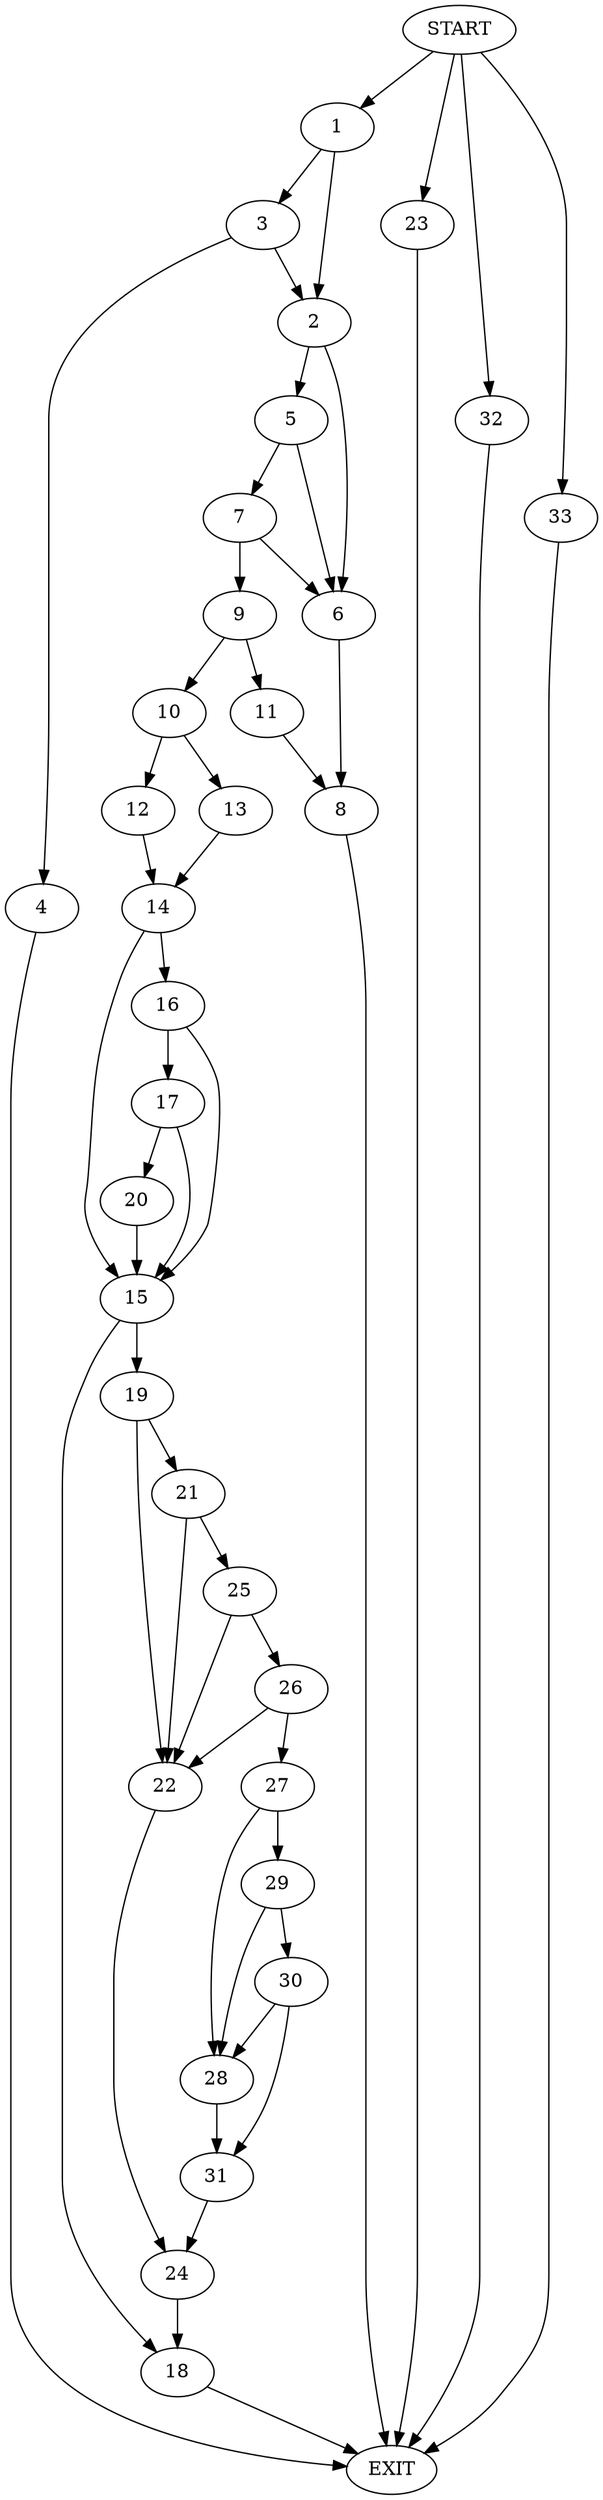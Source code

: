 digraph {
0 [label="START"]
34 [label="EXIT"]
0 -> 1
1 -> 2
1 -> 3
3 -> 4
3 -> 2
2 -> 5
2 -> 6
4 -> 34
5 -> 7
5 -> 6
6 -> 8
7 -> 9
7 -> 6
9 -> 10
9 -> 11
10 -> 12
10 -> 13
11 -> 8
12 -> 14
13 -> 14
14 -> 15
14 -> 16
16 -> 15
16 -> 17
15 -> 18
15 -> 19
17 -> 15
17 -> 20
20 -> 15
19 -> 21
19 -> 22
18 -> 34
0 -> 23
23 -> 34
22 -> 24
21 -> 25
21 -> 22
25 -> 26
25 -> 22
26 -> 22
26 -> 27
27 -> 28
27 -> 29
24 -> 18
29 -> 30
29 -> 28
28 -> 31
30 -> 31
30 -> 28
31 -> 24
0 -> 32
32 -> 34
0 -> 33
33 -> 34
8 -> 34
}

